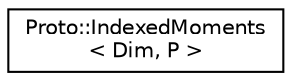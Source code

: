 digraph "Graphical Class Hierarchy"
{
  edge [fontname="Helvetica",fontsize="10",labelfontname="Helvetica",labelfontsize="10"];
  node [fontname="Helvetica",fontsize="10",shape=record];
  rankdir="LR";
  Node0 [label="Proto::IndexedMoments\l\< Dim, P \>",height=0.2,width=0.4,color="black", fillcolor="white", style="filled",URL="$classProto_1_1IndexedMoments.html"];
}
